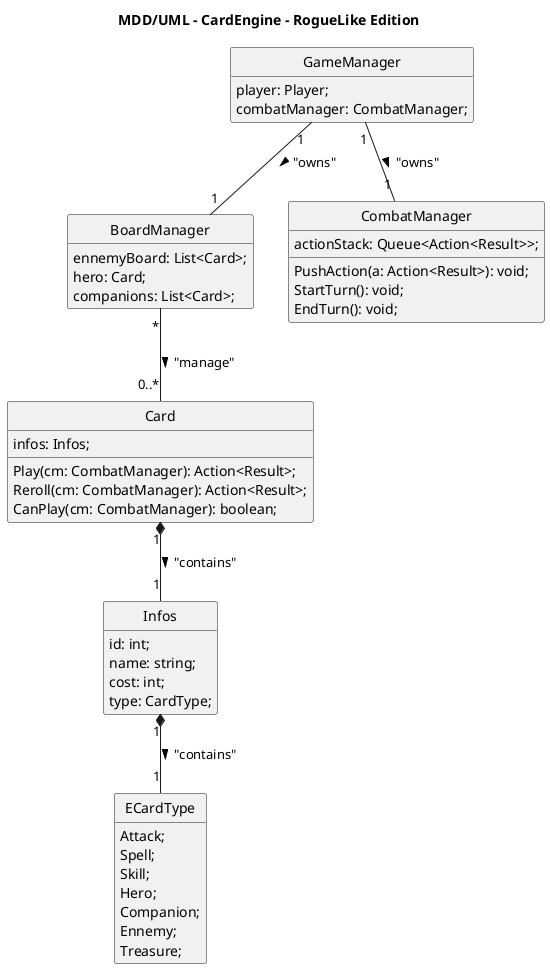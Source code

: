 @startuml MDD/UML - CardEngine - RogueLike Edition
title MDD/UML - CardEngine - RogueLike Edition

skinparam style strictuml
skinparam defaultfontname Verdana
hide empty member
skinparam sequence {
  MessageAlign center
}

class GameManager {
    player: Player;
    combatManager: CombatManager;
    
}

class BoardManager {
    ennemyBoard: List<Card>;
    hero: Card;
    companions: List<Card>;
}

class CombatManager {
    actionStack: Queue<Action<Result>>;
    PushAction(a: Action<Result>): void;
    StartTurn(): void;
    EndTurn(): void;
}

class Card {
    infos: Infos;
    Play(cm: CombatManager): Action<Result>;
    Reroll(cm: CombatManager): Action<Result>;
    CanPlay(cm: CombatManager): boolean;
}

class Infos {
    id: int;
    name: string;
    cost: int;
    type: CardType;
}

enum ECardType {
    Attack;
    Spell;
    Skill;
    Hero;
    Companion;
    Ennemy;
    Treasure;
}


GameManager "1"--"1" BoardManager: "owns" >
GameManager "1"--"1" CombatManager: "owns" >
Card "1"*--"1" Infos: "contains" >
Infos "1"*--"1" ECardType: "contains" >
BoardManager "*"--"0..*" Card: "manage" >

@enduml